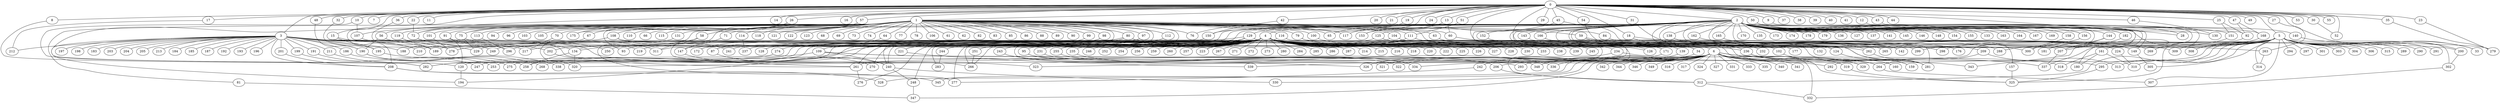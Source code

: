 
graph graphname {
    0 -- 1
0 -- 2
0 -- 3
0 -- 4
0 -- 5
0 -- 6
0 -- 7
0 -- 8
0 -- 9
0 -- 10
0 -- 11
0 -- 12
0 -- 13
0 -- 14
0 -- 15
0 -- 16
0 -- 17
0 -- 18
0 -- 19
0 -- 20
0 -- 21
0 -- 22
0 -- 23
0 -- 24
0 -- 25
0 -- 26
0 -- 27
0 -- 28
0 -- 29
0 -- 30
0 -- 31
0 -- 32
0 -- 33
0 -- 34
0 -- 35
0 -- 36
0 -- 37
0 -- 38
0 -- 39
0 -- 40
0 -- 41
0 -- 42
0 -- 43
0 -- 44
0 -- 45
0 -- 46
0 -- 47
0 -- 48
0 -- 49
0 -- 50
0 -- 51
0 -- 52
0 -- 53
0 -- 54
0 -- 55
0 -- 56
0 -- 57
0 -- 208
1 -- 58
1 -- 59
1 -- 60
1 -- 61
1 -- 62
1 -- 63
1 -- 64
1 -- 65
1 -- 66
1 -- 67
1 -- 68
1 -- 69
1 -- 70
1 -- 71
1 -- 72
1 -- 73
1 -- 74
1 -- 75
1 -- 76
1 -- 77
1 -- 78
1 -- 79
1 -- 80
1 -- 81
1 -- 82
1 -- 83
1 -- 84
1 -- 85
1 -- 86
1 -- 87
1 -- 88
1 -- 89
1 -- 90
1 -- 91
1 -- 92
1 -- 93
1 -- 94
1 -- 95
1 -- 96
1 -- 97
1 -- 98
1 -- 99
1 -- 100
1 -- 101
1 -- 102
1 -- 103
1 -- 104
1 -- 105
1 -- 106
1 -- 107
1 -- 108
1 -- 109
1 -- 110
1 -- 111
1 -- 112
1 -- 113
1 -- 114
1 -- 115
1 -- 116
1 -- 117
1 -- 118
1 -- 119
1 -- 120
1 -- 121
1 -- 122
1 -- 123
2 -- 128
2 -- 130
2 -- 131
2 -- 132
2 -- 133
2 -- 134
2 -- 129
2 -- 136
2 -- 137
2 -- 138
2 -- 139
2 -- 140
2 -- 141
2 -- 142
2 -- 143
2 -- 144
2 -- 145
2 -- 146
2 -- 147
2 -- 148
2 -- 149
2 -- 150
2 -- 151
2 -- 152
2 -- 153
2 -- 154
2 -- 155
2 -- 156
2 -- 157
2 -- 158
2 -- 159
2 -- 160
2 -- 161
2 -- 162
2 -- 163
2 -- 164
2 -- 165
2 -- 166
2 -- 167
2 -- 168
2 -- 169
2 -- 170
2 -- 135
2 -- 172
2 -- 173
2 -- 174
2 -- 175
2 -- 176
2 -- 177
2 -- 178
2 -- 179
2 -- 180
2 -- 181
2 -- 182
2 -- 171
2 -- 124
2 -- 125
2 -- 126
2 -- 127
2 -- 28
3 -- 183
3 -- 184
3 -- 185
3 -- 186
3 -- 187
3 -- 188
3 -- 189
3 -- 190
3 -- 191
3 -- 192
3 -- 193
3 -- 194
3 -- 195
3 -- 196
3 -- 197
3 -- 198
3 -- 199
3 -- 200
3 -- 201
3 -- 202
3 -- 203
3 -- 204
3 -- 205
3 -- 206
3 -- 207
3 -- 208
3 -- 209
3 -- 210
3 -- 211
3 -- 212
3 -- 213
3 -- 278
4 -- 256
4 -- 258
4 -- 259
4 -- 260
4 -- 261
4 -- 262
4 -- 257
4 -- 264
4 -- 265
4 -- 266
4 -- 267
4 -- 268
4 -- 269
4 -- 270
4 -- 271
4 -- 272
4 -- 273
4 -- 274
4 -- 275
4 -- 276
4 -- 277
4 -- 278
4 -- 279
4 -- 280
4 -- 281
4 -- 282
4 -- 283
4 -- 284
4 -- 285
4 -- 286
4 -- 287
4 -- 263
4 -- 214
4 -- 215
4 -- 216
4 -- 217
4 -- 218
4 -- 219
4 -- 220
4 -- 221
4 -- 222
4 -- 223
4 -- 224
4 -- 225
4 -- 226
4 -- 227
4 -- 228
4 -- 229
4 -- 230
4 -- 231
4 -- 232
4 -- 233
4 -- 234
4 -- 235
4 -- 236
4 -- 237
4 -- 238
4 -- 239
4 -- 240
4 -- 241
4 -- 242
4 -- 243
4 -- 244
4 -- 245
4 -- 246
4 -- 247
4 -- 248
4 -- 249
4 -- 250
4 -- 251
4 -- 252
4 -- 253
4 -- 254
4 -- 255
5 -- 288
5 -- 289
5 -- 290
5 -- 291
5 -- 292
5 -- 293
5 -- 294
5 -- 295
5 -- 296
5 -- 297
5 -- 298
5 -- 299
5 -- 300
5 -- 301
5 -- 302
5 -- 303
5 -- 304
5 -- 305
5 -- 306
5 -- 307
5 -- 308
5 -- 309
5 -- 310
5 -- 311
5 -- 312
5 -- 313
5 -- 314
5 -- 315
5 -- 33
6 -- 316
6 -- 317
6 -- 318
6 -- 319
6 -- 320
6 -- 321
6 -- 322
6 -- 323
6 -- 324
6 -- 325
6 -- 326
6 -- 327
6 -- 328
6 -- 329
6 -- 330
6 -- 331
6 -- 332
6 -- 333
6 -- 334
6 -- 335
6 -- 336
6 -- 337
6 -- 338
6 -- 339
6 -- 340
6 -- 341
6 -- 342
6 -- 343
6 -- 344
6 -- 345
6 -- 346
6 -- 347
6 -- 348
6 -- 349
8 -- 282
9 -- 207
10 -- 282
10 -- 107
12 -- 337
13 -- 153
13 -- 65
13 -- 60
15 -- 249
15 -- 195
17 -- 212
18 -- 309
18 -- 34
19 -- 76
22 -- 72
23 -- 279
25 -- 92
25 -- 151
26 -- 261
26 -- 75
27 -- 263
30 -- 52
31 -- 142
32 -- 229
34 -- 348
35 -- 279
36 -- 217
42 -- 150
43 -- 269
45 -- 117
45 -- 300
46 -- 130
47 -- 92
47 -- 168
48 -- 190
50 -- 343
50 -- 156
51 -- 111
54 -- 281
56 -- 190
56 -- 323
57 -- 175
57 -- 72
58 -- 311
58 -- 277
59 -- 124
59 -- 298
59 -- 132
60 -- 177
63 -- 102
64 -- 172
67 -- 320
70 -- 217
71 -- 147
72 -- 134
72 -- 250
75 -- 311
75 -- 229
79 -- 126
79 -- 326
80 -- 124
80 -- 93
80 -- 87
81 -- 347
84 -- 288
87 -- 240
91 -- 219
91 -- 120
92 -- 325
95 -- 348
95 -- 322
97 -- 128
98 -- 109
98 -- 134
99 -- 202
100 -- 171
101 -- 278
102 -- 160
104 -- 299
104 -- 321
107 -- 296
108 -- 188
108 -- 236
108 -- 241
109 -- 293
109 -- 292
109 -- 120
109 -- 240
111 -- 139
111 -- 223
112 -- 221
113 -- 296
114 -- 237
116 -- 312
116 -- 251
119 -- 189
120 -- 194
124 -- 159
125 -- 142
125 -- 266
129 -- 149
129 -- 194
129 -- 223
129 -- 189
131 -- 210
134 -- 320
134 -- 258
138 -- 262
139 -- 206
140 -- 200
143 -- 236
144 -- 181
144 -- 207
147 -- 270
149 -- 305
150 -- 240
151 -- 269
152 -- 171
156 -- 265
157 -- 325
158 -- 300
161 -- 310
161 -- 180
161 -- 318
162 -- 281
165 -- 176
166 -- 232
168 -- 308
171 -- 242
182 -- 207
186 -- 266
190 -- 258
190 -- 275
191 -- 253
195 -- 268
199 -- 247
200 -- 302
201 -- 208
202 -- 261
206 -- 312
207 -- 337
208 -- 328
208 -- 345
209 -- 313
209 -- 264
211 -- 338
221 -- 339
224 -- 310
231 -- 334
234 -- 264
234 -- 261
235 -- 336
236 -- 329
236 -- 295
240 -- 330
240 -- 248
242 -- 277
243 -- 326
244 -- 283
248 -- 347
251 -- 266
255 -- 334
261 -- 276
262 -- 281
263 -- 314
264 -- 307
274 -- 282
295 -- 325
302 -- 332
312 -- 332
319 -- 325

}
